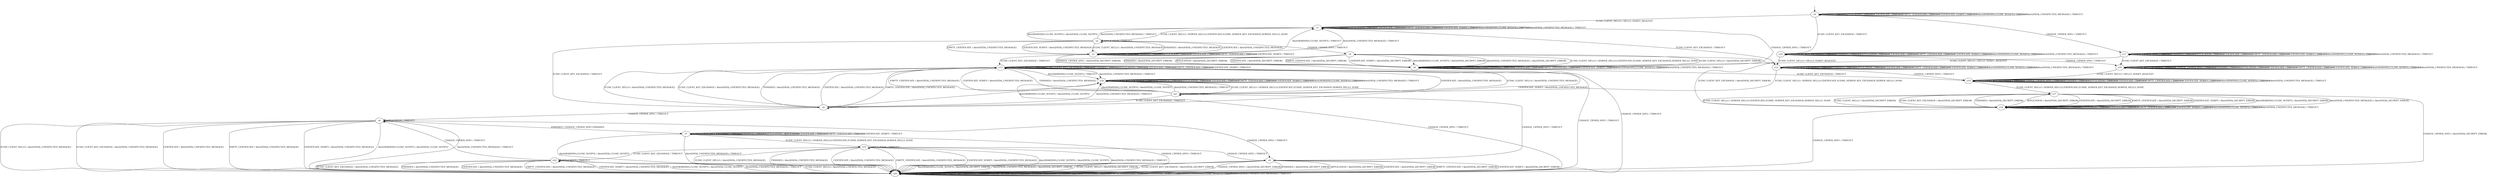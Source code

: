 digraph h4 {
s0 [label="s0"];
s1 [label="s1"];
s10 [label="s10"];
s11 [label="s11"];
s2 [label="s2"];
s8 [label="s8"];
s12 [label="s12"];
s16 [label="s16"];
s3 [label="s3"];
s4 [label="s4"];
s5 [label="s5"];
s19 [label="s19"];
s21 [label="s21"];
s6 [label="s6"];
s13 [label="s13"];
s14 [label="s14"];
s18 [label="s18"];
s20 [label="s20"];
s7 [label="s7"];
s9 [label="s9"];
s17 [label="s17"];
s15 [label="s15"];
s22 [label="s22"];
s0 -> s1 [label="ECDH_CLIENT_HELLO / HELLO_VERIFY_REQUEST"];
s0 -> s10 [label="ECDH_CLIENT_KEY_EXCHANGE / TIMEOUT"];
s0 -> s11 [label="CHANGE_CIPHER_SPEC / TIMEOUT"];
s0 -> s0 [label="FINISHED / TIMEOUT"];
s0 -> s0 [label="APPLICATION / TIMEOUT"];
s0 -> s0 [label="CERTIFICATE / TIMEOUT"];
s0 -> s0 [label="EMPTY_CERTIFICATE / TIMEOUT"];
s0 -> s0 [label="CERTIFICATE_VERIFY / TIMEOUT"];
s0 -> s0 [label="Alert(WARNING,CLOSE_NOTIFY) / TIMEOUT"];
s0 -> s0 [label="Alert(FATAL,UNEXPECTED_MESSAGE) / TIMEOUT"];
s1 -> s2 [label="ECDH_CLIENT_HELLO / SERVER_HELLO,CERTIFICATE,ECDHE_SERVER_KEY_EXCHANGE,SERVER_HELLO_DONE"];
s1 -> s12 [label="ECDH_CLIENT_KEY_EXCHANGE / TIMEOUT"];
s1 -> s8 [label="CHANGE_CIPHER_SPEC / TIMEOUT"];
s1 -> s1 [label="FINISHED / TIMEOUT"];
s1 -> s1 [label="APPLICATION / TIMEOUT"];
s1 -> s1 [label="CERTIFICATE / TIMEOUT"];
s1 -> s1 [label="EMPTY_CERTIFICATE / TIMEOUT"];
s1 -> s1 [label="CERTIFICATE_VERIFY / TIMEOUT"];
s1 -> s1 [label="Alert(WARNING,CLOSE_NOTIFY) / TIMEOUT"];
s1 -> s1 [label="Alert(FATAL,UNEXPECTED_MESSAGE) / TIMEOUT"];
s10 -> s12 [label="ECDH_CLIENT_HELLO / HELLO_VERIFY_REQUEST"];
s10 -> s10 [label="ECDH_CLIENT_KEY_EXCHANGE / TIMEOUT"];
s10 -> s16 [label="CHANGE_CIPHER_SPEC / TIMEOUT"];
s10 -> s10 [label="FINISHED / TIMEOUT"];
s10 -> s10 [label="APPLICATION / TIMEOUT"];
s10 -> s10 [label="CERTIFICATE / TIMEOUT"];
s10 -> s10 [label="EMPTY_CERTIFICATE / TIMEOUT"];
s10 -> s10 [label="CERTIFICATE_VERIFY / TIMEOUT"];
s10 -> s10 [label="Alert(WARNING,CLOSE_NOTIFY) / TIMEOUT"];
s10 -> s10 [label="Alert(FATAL,UNEXPECTED_MESSAGE) / TIMEOUT"];
s11 -> s8 [label="ECDH_CLIENT_HELLO / HELLO_VERIFY_REQUEST"];
s11 -> s16 [label="ECDH_CLIENT_KEY_EXCHANGE / TIMEOUT"];
s11 -> s11 [label="CHANGE_CIPHER_SPEC / TIMEOUT"];
s11 -> s11 [label="FINISHED / TIMEOUT"];
s11 -> s11 [label="APPLICATION / TIMEOUT"];
s11 -> s11 [label="CERTIFICATE / TIMEOUT"];
s11 -> s11 [label="EMPTY_CERTIFICATE / TIMEOUT"];
s11 -> s11 [label="CERTIFICATE_VERIFY / TIMEOUT"];
s11 -> s11 [label="Alert(WARNING,CLOSE_NOTIFY) / TIMEOUT"];
s11 -> s11 [label="Alert(FATAL,UNEXPECTED_MESSAGE) / TIMEOUT"];
s2 -> s3 [label="ECDH_CLIENT_HELLO / Alert(FATAL,UNEXPECTED_MESSAGE)"];
s2 -> s4 [label="ECDH_CLIENT_KEY_EXCHANGE / TIMEOUT"];
s2 -> s5 [label="CHANGE_CIPHER_SPEC / TIMEOUT"];
s2 -> s3 [label="FINISHED / Alert(FATAL,UNEXPECTED_MESSAGE)"];
s2 -> s2 [label="APPLICATION / TIMEOUT"];
s2 -> s3 [label="CERTIFICATE / Alert(FATAL,UNEXPECTED_MESSAGE)"];
s2 -> s3 [label="EMPTY_CERTIFICATE / Alert(FATAL,UNEXPECTED_MESSAGE)"];
s2 -> s3 [label="CERTIFICATE_VERIFY / Alert(FATAL,UNEXPECTED_MESSAGE)"];
s2 -> s1 [label="Alert(WARNING,CLOSE_NOTIFY) / Alert(FATAL,CLOSE_NOTIFY)"];
s2 -> s1 [label="Alert(FATAL,UNEXPECTED_MESSAGE) / TIMEOUT"];
s8 -> s5 [label="ECDH_CLIENT_HELLO / SERVER_HELLO,CERTIFICATE,ECDHE_SERVER_KEY_EXCHANGE,SERVER_HELLO_DONE"];
s8 -> s19 [label="ECDH_CLIENT_KEY_EXCHANGE / TIMEOUT"];
s8 -> s8 [label="CHANGE_CIPHER_SPEC / TIMEOUT"];
s8 -> s8 [label="FINISHED / TIMEOUT"];
s8 -> s8 [label="APPLICATION / TIMEOUT"];
s8 -> s8 [label="CERTIFICATE / TIMEOUT"];
s8 -> s8 [label="EMPTY_CERTIFICATE / TIMEOUT"];
s8 -> s8 [label="CERTIFICATE_VERIFY / TIMEOUT"];
s8 -> s8 [label="Alert(WARNING,CLOSE_NOTIFY) / TIMEOUT"];
s8 -> s8 [label="Alert(FATAL,UNEXPECTED_MESSAGE) / TIMEOUT"];
s12 -> s21 [label="ECDH_CLIENT_HELLO / SERVER_HELLO,CERTIFICATE,ECDHE_SERVER_KEY_EXCHANGE,SERVER_HELLO_DONE"];
s12 -> s12 [label="ECDH_CLIENT_KEY_EXCHANGE / TIMEOUT"];
s12 -> s19 [label="CHANGE_CIPHER_SPEC / TIMEOUT"];
s12 -> s12 [label="FINISHED / TIMEOUT"];
s12 -> s12 [label="APPLICATION / TIMEOUT"];
s12 -> s12 [label="CERTIFICATE / TIMEOUT"];
s12 -> s12 [label="EMPTY_CERTIFICATE / TIMEOUT"];
s12 -> s12 [label="CERTIFICATE_VERIFY / TIMEOUT"];
s12 -> s12 [label="Alert(WARNING,CLOSE_NOTIFY) / TIMEOUT"];
s12 -> s12 [label="Alert(FATAL,UNEXPECTED_MESSAGE) / TIMEOUT"];
s16 -> s19 [label="ECDH_CLIENT_HELLO / HELLO_VERIFY_REQUEST"];
s16 -> s16 [label="ECDH_CLIENT_KEY_EXCHANGE / TIMEOUT"];
s16 -> s16 [label="CHANGE_CIPHER_SPEC / TIMEOUT"];
s16 -> s16 [label="FINISHED / TIMEOUT"];
s16 -> s16 [label="APPLICATION / TIMEOUT"];
s16 -> s16 [label="CERTIFICATE / TIMEOUT"];
s16 -> s16 [label="EMPTY_CERTIFICATE / TIMEOUT"];
s16 -> s16 [label="CERTIFICATE_VERIFY / TIMEOUT"];
s16 -> s16 [label="Alert(WARNING,CLOSE_NOTIFY) / TIMEOUT"];
s16 -> s16 [label="Alert(FATAL,UNEXPECTED_MESSAGE) / TIMEOUT"];
s3 -> s3 [label="ECDH_CLIENT_HELLO / TIMEOUT"];
s3 -> s13 [label="ECDH_CLIENT_KEY_EXCHANGE / TIMEOUT"];
s3 -> s20 [label="CHANGE_CIPHER_SPEC / TIMEOUT"];
s3 -> s3 [label="FINISHED / TIMEOUT"];
s3 -> s3 [label="APPLICATION / TIMEOUT"];
s3 -> s3 [label="CERTIFICATE / TIMEOUT"];
s3 -> s3 [label="EMPTY_CERTIFICATE / TIMEOUT"];
s3 -> s3 [label="CERTIFICATE_VERIFY / TIMEOUT"];
s3 -> s1 [label="Alert(WARNING,CLOSE_NOTIFY) / TIMEOUT"];
s3 -> s1 [label="Alert(FATAL,UNEXPECTED_MESSAGE) / TIMEOUT"];
s4 -> s13 [label="ECDH_CLIENT_HELLO / Alert(FATAL,UNEXPECTED_MESSAGE)"];
s4 -> s13 [label="ECDH_CLIENT_KEY_EXCHANGE / Alert(FATAL,UNEXPECTED_MESSAGE)"];
s4 -> s6 [label="CHANGE_CIPHER_SPEC / TIMEOUT"];
s4 -> s13 [label="FINISHED / Alert(FATAL,UNEXPECTED_MESSAGE)"];
s4 -> s4 [label="APPLICATION / TIMEOUT"];
s4 -> s13 [label="CERTIFICATE / Alert(FATAL,UNEXPECTED_MESSAGE)"];
s4 -> s13 [label="EMPTY_CERTIFICATE / Alert(FATAL,UNEXPECTED_MESSAGE)"];
s4 -> s13 [label="CERTIFICATE_VERIFY / Alert(FATAL,UNEXPECTED_MESSAGE)"];
s4 -> s18 [label="Alert(WARNING,CLOSE_NOTIFY) / Alert(FATAL,CLOSE_NOTIFY)"];
s4 -> s18 [label="Alert(FATAL,UNEXPECTED_MESSAGE) / TIMEOUT"];
s5 -> s8 [label="ECDH_CLIENT_HELLO / Alert(FATAL,DECRYPT_ERROR)"];
s5 -> s14 [label="ECDH_CLIENT_KEY_EXCHANGE / Alert(FATAL,DECRYPT_ERROR)"];
s5 -> s8 [label="CHANGE_CIPHER_SPEC / Alert(FATAL,DECRYPT_ERROR)"];
s5 -> s8 [label="FINISHED / Alert(FATAL,DECRYPT_ERROR)"];
s5 -> s8 [label="APPLICATION / Alert(FATAL,DECRYPT_ERROR)"];
s5 -> s8 [label="CERTIFICATE / Alert(FATAL,DECRYPT_ERROR)"];
s5 -> s8 [label="EMPTY_CERTIFICATE / Alert(FATAL,DECRYPT_ERROR)"];
s5 -> s8 [label="CERTIFICATE_VERIFY / Alert(FATAL,DECRYPT_ERROR)"];
s5 -> s8 [label="Alert(WARNING,CLOSE_NOTIFY) / Alert(FATAL,DECRYPT_ERROR)"];
s5 -> s8 [label="Alert(FATAL,UNEXPECTED_MESSAGE) / Alert(FATAL,DECRYPT_ERROR)"];
s19 -> s17 [label="ECDH_CLIENT_HELLO / SERVER_HELLO,CERTIFICATE,ECDHE_SERVER_KEY_EXCHANGE,SERVER_HELLO_DONE"];
s19 -> s19 [label="ECDH_CLIENT_KEY_EXCHANGE / TIMEOUT"];
s19 -> s19 [label="CHANGE_CIPHER_SPEC / TIMEOUT"];
s19 -> s19 [label="FINISHED / TIMEOUT"];
s19 -> s19 [label="APPLICATION / TIMEOUT"];
s19 -> s19 [label="CERTIFICATE / TIMEOUT"];
s19 -> s19 [label="EMPTY_CERTIFICATE / TIMEOUT"];
s19 -> s19 [label="CERTIFICATE_VERIFY / TIMEOUT"];
s19 -> s19 [label="Alert(WARNING,CLOSE_NOTIFY) / TIMEOUT"];
s19 -> s19 [label="Alert(FATAL,UNEXPECTED_MESSAGE) / TIMEOUT"];
s21 -> s13 [label="ECDH_CLIENT_HELLO / Alert(FATAL,UNEXPECTED_MESSAGE)"];
s21 -> s4 [label="ECDH_CLIENT_KEY_EXCHANGE / TIMEOUT"];
s21 -> s9 [label="CHANGE_CIPHER_SPEC / TIMEOUT"];
s21 -> s13 [label="FINISHED / Alert(FATAL,UNEXPECTED_MESSAGE)"];
s21 -> s21 [label="APPLICATION / TIMEOUT"];
s21 -> s13 [label="CERTIFICATE / Alert(FATAL,UNEXPECTED_MESSAGE)"];
s21 -> s13 [label="EMPTY_CERTIFICATE / Alert(FATAL,UNEXPECTED_MESSAGE)"];
s21 -> s13 [label="CERTIFICATE_VERIFY / Alert(FATAL,UNEXPECTED_MESSAGE)"];
s21 -> s18 [label="Alert(WARNING,CLOSE_NOTIFY) / Alert(FATAL,CLOSE_NOTIFY)"];
s21 -> s18 [label="Alert(FATAL,UNEXPECTED_MESSAGE) / TIMEOUT"];
s6 -> s20 [label="ECDH_CLIENT_HELLO / Alert(FATAL,UNEXPECTED_MESSAGE)"];
s6 -> s20 [label="ECDH_CLIENT_KEY_EXCHANGE / Alert(FATAL,UNEXPECTED_MESSAGE)"];
s6 -> s9 [label="CHANGE_CIPHER_SPEC / TIMEOUT"];
s6 -> s7 [label="FINISHED / CHANGE_CIPHER_SPEC,FINISHED"];
s6 -> s6 [label="APPLICATION / TIMEOUT"];
s6 -> s20 [label="CERTIFICATE / Alert(FATAL,UNEXPECTED_MESSAGE)"];
s6 -> s20 [label="EMPTY_CERTIFICATE / Alert(FATAL,UNEXPECTED_MESSAGE)"];
s6 -> s20 [label="CERTIFICATE_VERIFY / Alert(FATAL,UNEXPECTED_MESSAGE)"];
s6 -> s20 [label="Alert(WARNING,CLOSE_NOTIFY) / Alert(FATAL,CLOSE_NOTIFY)"];
s6 -> s20 [label="Alert(FATAL,UNEXPECTED_MESSAGE) / TIMEOUT"];
s13 -> s13 [label="ECDH_CLIENT_HELLO / TIMEOUT"];
s13 -> s13 [label="ECDH_CLIENT_KEY_EXCHANGE / TIMEOUT"];
s13 -> s20 [label="CHANGE_CIPHER_SPEC / TIMEOUT"];
s13 -> s13 [label="FINISHED / TIMEOUT"];
s13 -> s13 [label="APPLICATION / TIMEOUT"];
s13 -> s13 [label="CERTIFICATE / TIMEOUT"];
s13 -> s13 [label="EMPTY_CERTIFICATE / TIMEOUT"];
s13 -> s13 [label="CERTIFICATE_VERIFY / TIMEOUT"];
s13 -> s18 [label="Alert(WARNING,CLOSE_NOTIFY) / TIMEOUT"];
s13 -> s18 [label="Alert(FATAL,UNEXPECTED_MESSAGE) / TIMEOUT"];
s14 -> s17 [label="ECDH_CLIENT_HELLO / SERVER_HELLO,CERTIFICATE,ECDHE_SERVER_KEY_EXCHANGE,SERVER_HELLO_DONE"];
s14 -> s14 [label="ECDH_CLIENT_KEY_EXCHANGE / TIMEOUT"];
s14 -> s20 [label="CHANGE_CIPHER_SPEC / TIMEOUT"];
s14 -> s14 [label="FINISHED / TIMEOUT"];
s14 -> s14 [label="APPLICATION / TIMEOUT"];
s14 -> s14 [label="CERTIFICATE / TIMEOUT"];
s14 -> s14 [label="EMPTY_CERTIFICATE / TIMEOUT"];
s14 -> s14 [label="CERTIFICATE_VERIFY / TIMEOUT"];
s14 -> s14 [label="Alert(WARNING,CLOSE_NOTIFY) / TIMEOUT"];
s14 -> s14 [label="Alert(FATAL,UNEXPECTED_MESSAGE) / TIMEOUT"];
s18 -> s21 [label="ECDH_CLIENT_HELLO / SERVER_HELLO,CERTIFICATE,ECDHE_SERVER_KEY_EXCHANGE,SERVER_HELLO_DONE"];
s18 -> s18 [label="ECDH_CLIENT_KEY_EXCHANGE / TIMEOUT"];
s18 -> s20 [label="CHANGE_CIPHER_SPEC / TIMEOUT"];
s18 -> s18 [label="FINISHED / TIMEOUT"];
s18 -> s18 [label="APPLICATION / TIMEOUT"];
s18 -> s18 [label="CERTIFICATE / TIMEOUT"];
s18 -> s18 [label="EMPTY_CERTIFICATE / TIMEOUT"];
s18 -> s18 [label="CERTIFICATE_VERIFY / TIMEOUT"];
s18 -> s18 [label="Alert(WARNING,CLOSE_NOTIFY) / TIMEOUT"];
s18 -> s18 [label="Alert(FATAL,UNEXPECTED_MESSAGE) / TIMEOUT"];
s20 -> s20 [label="ECDH_CLIENT_HELLO / TIMEOUT"];
s20 -> s20 [label="ECDH_CLIENT_KEY_EXCHANGE / TIMEOUT"];
s20 -> s20 [label="CHANGE_CIPHER_SPEC / TIMEOUT"];
s20 -> s20 [label="FINISHED / TIMEOUT"];
s20 -> s20 [label="APPLICATION / TIMEOUT"];
s20 -> s20 [label="CERTIFICATE / TIMEOUT"];
s20 -> s20 [label="EMPTY_CERTIFICATE / TIMEOUT"];
s20 -> s20 [label="CERTIFICATE_VERIFY / TIMEOUT"];
s20 -> s20 [label="Alert(WARNING,CLOSE_NOTIFY) / TIMEOUT"];
s20 -> s20 [label="Alert(FATAL,UNEXPECTED_MESSAGE) / TIMEOUT"];
s7 -> s15 [label="ECDH_CLIENT_HELLO / SERVER_HELLO,CERTIFICATE,ECDHE_SERVER_KEY_EXCHANGE,SERVER_HELLO_DONE"];
s7 -> s7 [label="ECDH_CLIENT_KEY_EXCHANGE / TIMEOUT"];
s7 -> s20 [label="CHANGE_CIPHER_SPEC / TIMEOUT"];
s7 -> s7 [label="FINISHED / TIMEOUT"];
s7 -> s7 [label="APPLICATION / APPLICATION"];
s7 -> s7 [label="CERTIFICATE / TIMEOUT"];
s7 -> s7 [label="EMPTY_CERTIFICATE / TIMEOUT"];
s7 -> s7 [label="CERTIFICATE_VERIFY / TIMEOUT"];
s7 -> s20 [label="Alert(WARNING,CLOSE_NOTIFY) / Alert(FATAL,CLOSE_NOTIFY)"];
s7 -> s20 [label="Alert(FATAL,UNEXPECTED_MESSAGE) / TIMEOUT"];
s9 -> s20 [label="ECDH_CLIENT_HELLO / Alert(FATAL,DECRYPT_ERROR)"];
s9 -> s20 [label="ECDH_CLIENT_KEY_EXCHANGE / Alert(FATAL,DECRYPT_ERROR)"];
s9 -> s20 [label="CHANGE_CIPHER_SPEC / Alert(FATAL,DECRYPT_ERROR)"];
s9 -> s20 [label="FINISHED / Alert(FATAL,DECRYPT_ERROR)"];
s9 -> s20 [label="APPLICATION / Alert(FATAL,DECRYPT_ERROR)"];
s9 -> s20 [label="CERTIFICATE / Alert(FATAL,DECRYPT_ERROR)"];
s9 -> s20 [label="EMPTY_CERTIFICATE / Alert(FATAL,DECRYPT_ERROR)"];
s9 -> s20 [label="CERTIFICATE_VERIFY / Alert(FATAL,DECRYPT_ERROR)"];
s9 -> s20 [label="Alert(WARNING,CLOSE_NOTIFY) / Alert(FATAL,DECRYPT_ERROR)"];
s9 -> s20 [label="Alert(FATAL,UNEXPECTED_MESSAGE) / Alert(FATAL,DECRYPT_ERROR)"];
s17 -> s14 [label="ECDH_CLIENT_HELLO / Alert(FATAL,DECRYPT_ERROR)"];
s17 -> s14 [label="ECDH_CLIENT_KEY_EXCHANGE / Alert(FATAL,DECRYPT_ERROR)"];
s17 -> s20 [label="CHANGE_CIPHER_SPEC / Alert(FATAL,DECRYPT_ERROR)"];
s17 -> s14 [label="FINISHED / Alert(FATAL,DECRYPT_ERROR)"];
s17 -> s14 [label="APPLICATION / Alert(FATAL,DECRYPT_ERROR)"];
s17 -> s14 [label="CERTIFICATE / Alert(FATAL,DECRYPT_ERROR)"];
s17 -> s14 [label="EMPTY_CERTIFICATE / Alert(FATAL,DECRYPT_ERROR)"];
s17 -> s14 [label="CERTIFICATE_VERIFY / Alert(FATAL,DECRYPT_ERROR)"];
s17 -> s14 [label="Alert(WARNING,CLOSE_NOTIFY) / Alert(FATAL,DECRYPT_ERROR)"];
s17 -> s14 [label="Alert(FATAL,UNEXPECTED_MESSAGE) / Alert(FATAL,DECRYPT_ERROR)"];
s15 -> s20 [label="ECDH_CLIENT_HELLO / Alert(FATAL,UNEXPECTED_MESSAGE)"];
s15 -> s22 [label="ECDH_CLIENT_KEY_EXCHANGE / TIMEOUT"];
s15 -> s9 [label="CHANGE_CIPHER_SPEC / TIMEOUT"];
s15 -> s20 [label="FINISHED / Alert(FATAL,UNEXPECTED_MESSAGE)"];
s15 -> s15 [label="APPLICATION / TIMEOUT"];
s15 -> s20 [label="CERTIFICATE / Alert(FATAL,UNEXPECTED_MESSAGE)"];
s15 -> s20 [label="EMPTY_CERTIFICATE / Alert(FATAL,UNEXPECTED_MESSAGE)"];
s15 -> s20 [label="CERTIFICATE_VERIFY / Alert(FATAL,UNEXPECTED_MESSAGE)"];
s15 -> s20 [label="Alert(WARNING,CLOSE_NOTIFY) / Alert(FATAL,CLOSE_NOTIFY)"];
s15 -> s20 [label="Alert(FATAL,UNEXPECTED_MESSAGE) / TIMEOUT"];
s22 -> s20 [label="ECDH_CLIENT_HELLO / Alert(FATAL,UNEXPECTED_MESSAGE)"];
s22 -> s20 [label="ECDH_CLIENT_KEY_EXCHANGE / Alert(FATAL,UNEXPECTED_MESSAGE)"];
s22 -> s6 [label="CHANGE_CIPHER_SPEC / TIMEOUT"];
s22 -> s20 [label="FINISHED / Alert(FATAL,UNEXPECTED_MESSAGE)"];
s22 -> s22 [label="APPLICATION / TIMEOUT"];
s22 -> s20 [label="CERTIFICATE / Alert(FATAL,UNEXPECTED_MESSAGE)"];
s22 -> s20 [label="EMPTY_CERTIFICATE / Alert(FATAL,UNEXPECTED_MESSAGE)"];
s22 -> s20 [label="CERTIFICATE_VERIFY / Alert(FATAL,UNEXPECTED_MESSAGE)"];
s22 -> s20 [label="Alert(WARNING,CLOSE_NOTIFY) / Alert(FATAL,CLOSE_NOTIFY)"];
s22 -> s20 [label="Alert(FATAL,UNEXPECTED_MESSAGE) / TIMEOUT"];
__start0 [shape=none, label=""];
__start0 -> s0 [label=""];
}
